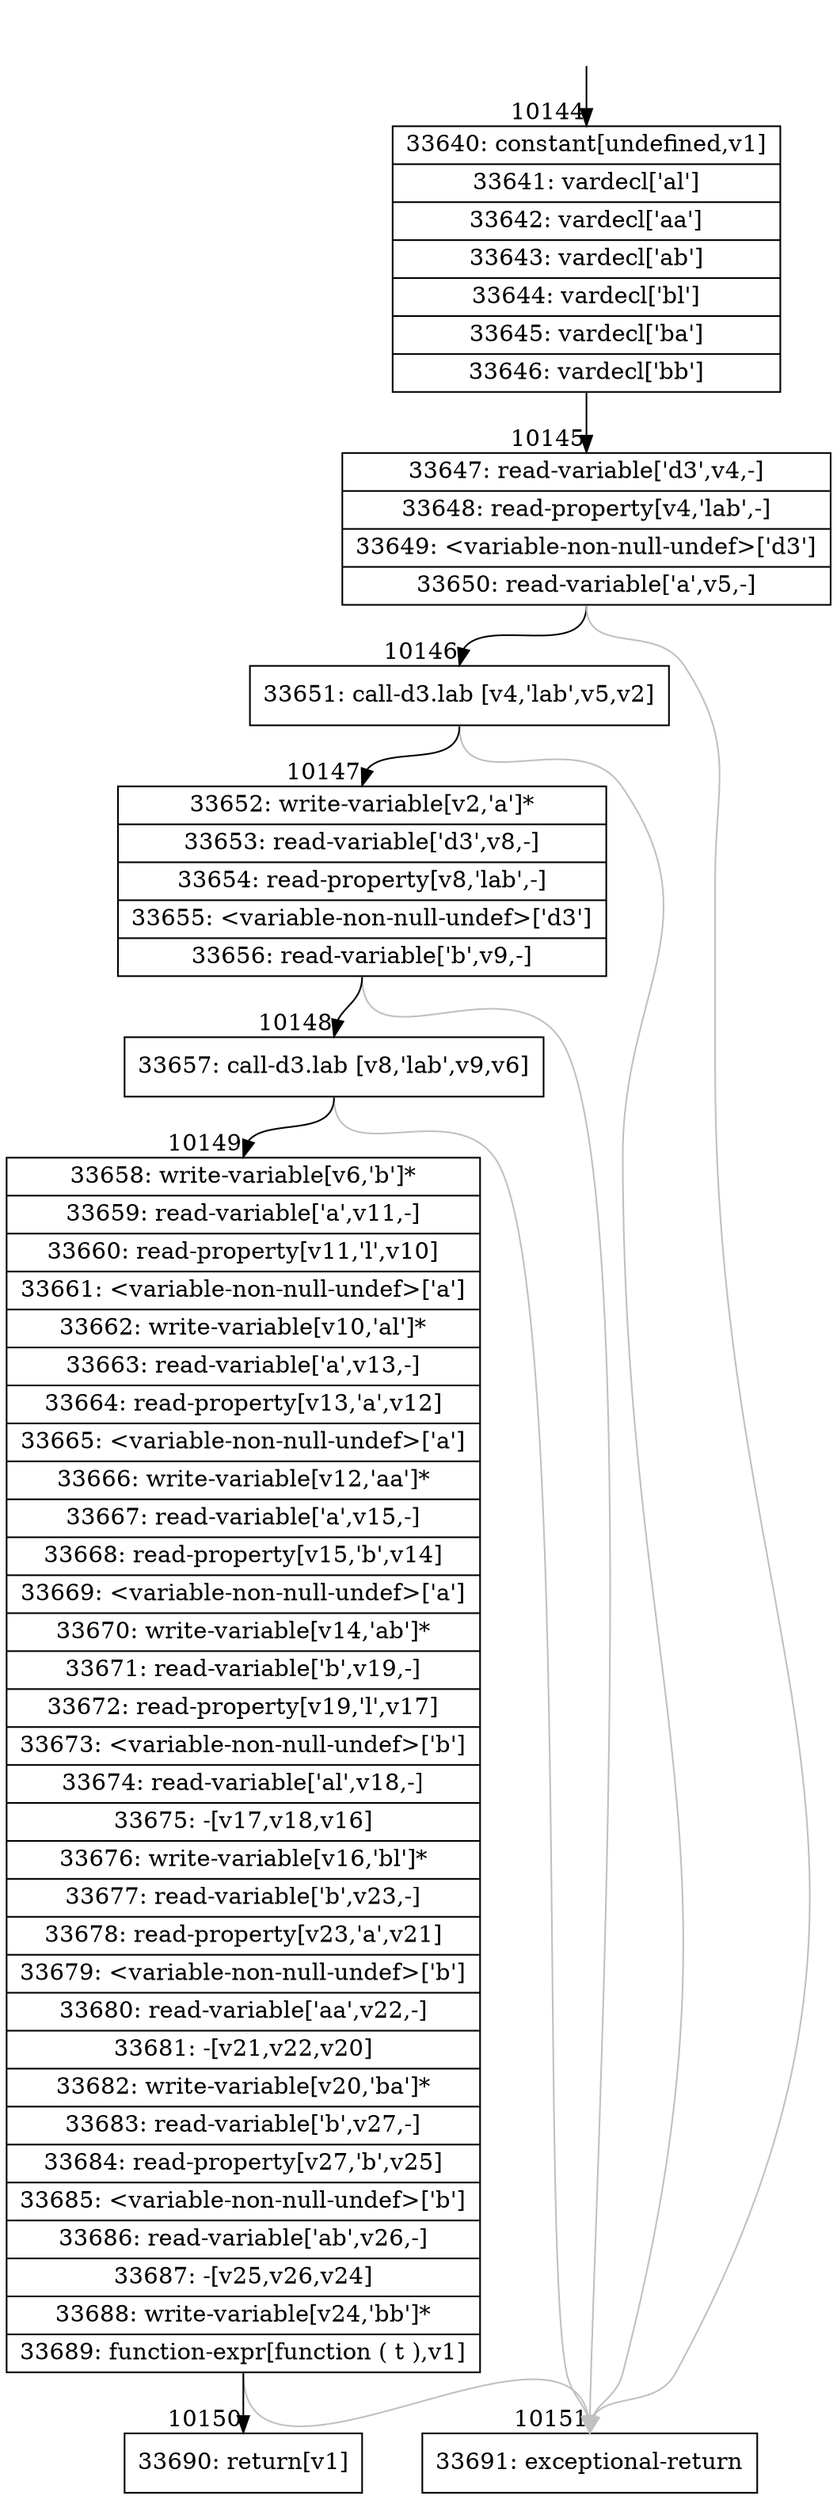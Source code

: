 digraph {
rankdir="TD"
BB_entry933[shape=none,label=""];
BB_entry933 -> BB10144 [tailport=s, headport=n, headlabel="    10144"]
BB10144 [shape=record label="{33640: constant[undefined,v1]|33641: vardecl['al']|33642: vardecl['aa']|33643: vardecl['ab']|33644: vardecl['bl']|33645: vardecl['ba']|33646: vardecl['bb']}" ] 
BB10144 -> BB10145 [tailport=s, headport=n, headlabel="      10145"]
BB10145 [shape=record label="{33647: read-variable['d3',v4,-]|33648: read-property[v4,'lab',-]|33649: \<variable-non-null-undef\>['d3']|33650: read-variable['a',v5,-]}" ] 
BB10145 -> BB10146 [tailport=s, headport=n, headlabel="      10146"]
BB10145 -> BB10151 [tailport=s, headport=n, color=gray, headlabel="      10151"]
BB10146 [shape=record label="{33651: call-d3.lab [v4,'lab',v5,v2]}" ] 
BB10146 -> BB10147 [tailport=s, headport=n, headlabel="      10147"]
BB10146 -> BB10151 [tailport=s, headport=n, color=gray]
BB10147 [shape=record label="{33652: write-variable[v2,'a']*|33653: read-variable['d3',v8,-]|33654: read-property[v8,'lab',-]|33655: \<variable-non-null-undef\>['d3']|33656: read-variable['b',v9,-]}" ] 
BB10147 -> BB10148 [tailport=s, headport=n, headlabel="      10148"]
BB10147 -> BB10151 [tailport=s, headport=n, color=gray]
BB10148 [shape=record label="{33657: call-d3.lab [v8,'lab',v9,v6]}" ] 
BB10148 -> BB10149 [tailport=s, headport=n, headlabel="      10149"]
BB10148 -> BB10151 [tailport=s, headport=n, color=gray]
BB10149 [shape=record label="{33658: write-variable[v6,'b']*|33659: read-variable['a',v11,-]|33660: read-property[v11,'l',v10]|33661: \<variable-non-null-undef\>['a']|33662: write-variable[v10,'al']*|33663: read-variable['a',v13,-]|33664: read-property[v13,'a',v12]|33665: \<variable-non-null-undef\>['a']|33666: write-variable[v12,'aa']*|33667: read-variable['a',v15,-]|33668: read-property[v15,'b',v14]|33669: \<variable-non-null-undef\>['a']|33670: write-variable[v14,'ab']*|33671: read-variable['b',v19,-]|33672: read-property[v19,'l',v17]|33673: \<variable-non-null-undef\>['b']|33674: read-variable['al',v18,-]|33675: -[v17,v18,v16]|33676: write-variable[v16,'bl']*|33677: read-variable['b',v23,-]|33678: read-property[v23,'a',v21]|33679: \<variable-non-null-undef\>['b']|33680: read-variable['aa',v22,-]|33681: -[v21,v22,v20]|33682: write-variable[v20,'ba']*|33683: read-variable['b',v27,-]|33684: read-property[v27,'b',v25]|33685: \<variable-non-null-undef\>['b']|33686: read-variable['ab',v26,-]|33687: -[v25,v26,v24]|33688: write-variable[v24,'bb']*|33689: function-expr[function ( t ),v1]}" ] 
BB10149 -> BB10150 [tailport=s, headport=n, headlabel="      10150"]
BB10149 -> BB10151 [tailport=s, headport=n, color=gray]
BB10150 [shape=record label="{33690: return[v1]}" ] 
BB10151 [shape=record label="{33691: exceptional-return}" ] 
//#$~ 5928
}
